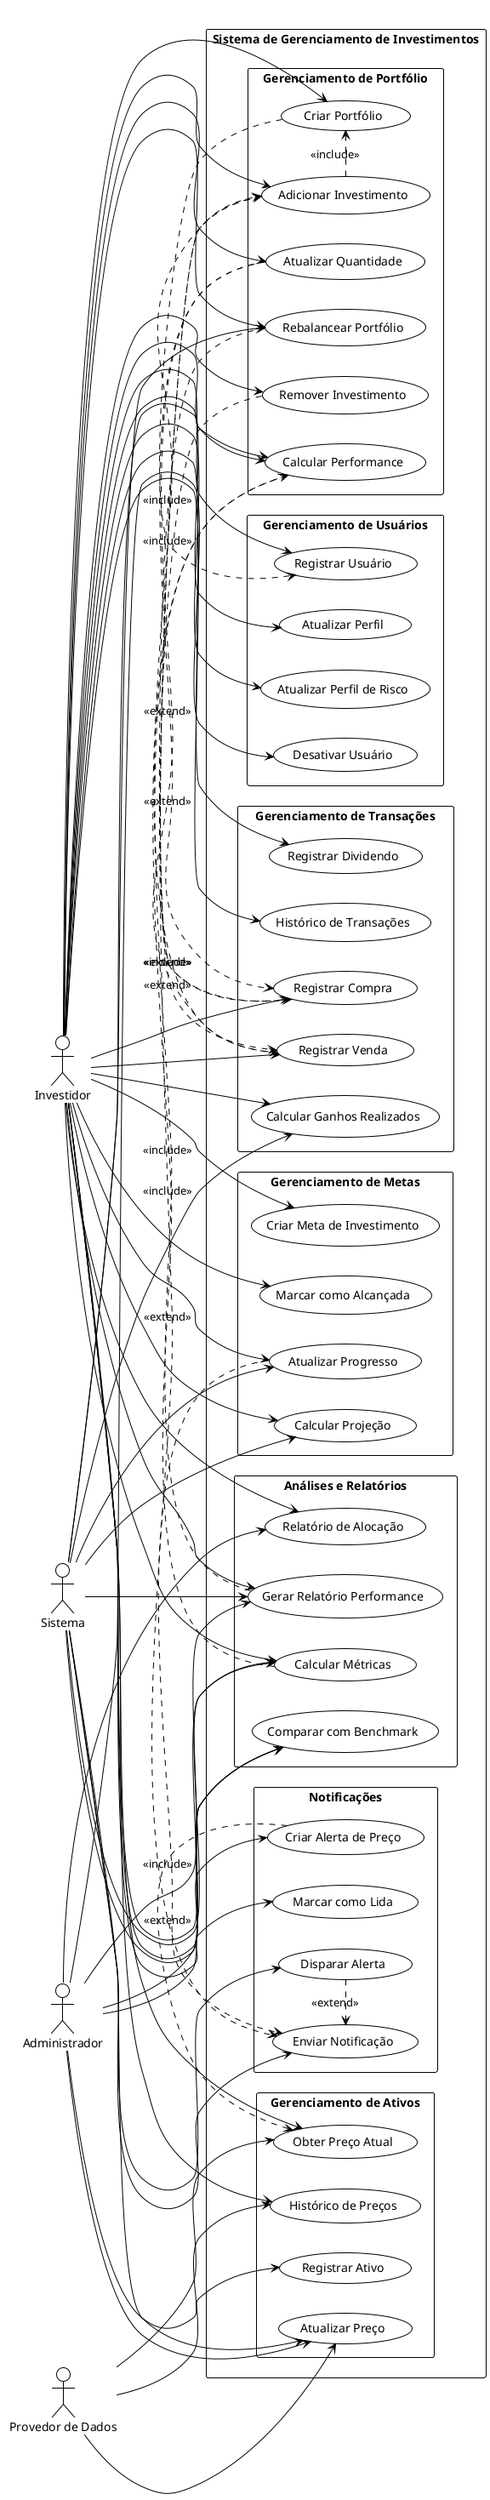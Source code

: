 @startuml Diagrama de Casos de Uso
!theme plain
skinparam packageStyle rectangle

left to right direction

actor "Investidor" as Investor
actor "Administrador" as Admin
actor "Sistema" as System
actor "Provedor de Dados" as MarketData

rectangle "Sistema de Gerenciamento de Investimentos" {
    package "Gerenciamento de Usuários" {
        usecase "Registrar Usuário" as UC1
        usecase "Atualizar Perfil" as UC2
        usecase "Atualizar Perfil de Risco" as UC3
        usecase "Desativar Usuário" as UC4
    }

    package "Gerenciamento de Portfólio" {
        usecase "Criar Portfólio" as UC5
        usecase "Adicionar Investimento" as UC6
        usecase "Atualizar Quantidade" as UC7
        usecase "Remover Investimento" as UC8
        usecase "Calcular Performance" as UC9
        usecase "Rebalancear Portfólio" as UC10
    }

    package "Gerenciamento de Ativos" {
        usecase "Registrar Ativo" as UC11
        usecase "Atualizar Preço" as UC12
        usecase "Obter Preço Atual" as UC13
        usecase "Histórico de Preços" as UC14
    }

    package "Gerenciamento de Transações" {
        usecase "Registrar Compra" as UC15
        usecase "Registrar Venda" as UC16
        usecase "Registrar Dividendo" as UC17
        usecase "Histórico de Transações" as UC18
        usecase "Calcular Ganhos Realizados" as UC19
    }

    package "Gerenciamento de Metas" {
        usecase "Criar Meta de Investimento" as UC20
        usecase "Atualizar Progresso" as UC21
        usecase "Calcular Projeção" as UC22
        usecase "Marcar como Alcançada" as UC23
    }

    package "Análises e Relatórios" {
        usecase "Gerar Relatório Performance" as UC24
        usecase "Calcular Métricas" as UC25
        usecase "Comparar com Benchmark" as UC26
        usecase "Relatório de Alocação" as UC27
    }

    package "Notificações" {
        usecase "Criar Alerta de Preço" as UC28
        usecase "Enviar Notificação" as UC29
        usecase "Marcar como Lida" as UC30
        usecase "Disparar Alerta" as UC31
    }
}

' Relacionamentos do Investidor
Investor --> UC1
Investor --> UC2
Investor --> UC3
Investor --> UC5
Investor --> UC6
Investor --> UC7
Investor --> UC8
Investor --> UC9
Investor --> UC10
Investor --> UC13
Investor --> UC14
Investor --> UC15
Investor --> UC16
Investor --> UC17
Investor --> UC18
Investor --> UC19
Investor --> UC20
Investor --> UC21
Investor --> UC22
Investor --> UC23
Investor --> UC24
Investor --> UC25
Investor --> UC26
Investor --> UC27
Investor --> UC28
Investor --> UC30

' Relacionamentos do Administrador
Admin --> UC4
Admin --> UC11
Admin --> UC12
Admin --> UC24
Admin --> UC25
Admin --> UC26
Admin --> UC27

' Relacionamentos do Sistema
System --> UC9
System --> UC10
System --> UC12
System --> UC19
System --> UC21
System --> UC22
System --> UC24
System --> UC25
System --> UC26
System --> UC29
System --> UC31

' Relacionamentos do Provedor de Dados
MarketData --> UC12
MarketData --> UC13
MarketData --> UC14

' Relacionamentos extend
UC6 .> UC15 : <<extend>>
UC7 .> UC15 : <<extend>>
UC7 .> UC16 : <<extend>>
UC8 .> UC16 : <<extend>>
UC31 .> UC29 : <<extend>>
UC21 .> UC29 : <<extend>>
UC10 .> UC29 : <<extend>>

' Relacionamentos include
UC5 .> UC1 : <<include>>
UC6 .> UC5 : <<include>>
UC15 .> UC6 : <<include>>
UC16 .> UC6 : <<include>>
UC24 .> UC9 : <<include>>
UC25 .> UC9 : <<include>>
UC28 .> UC13 : <<include>>

@enduml